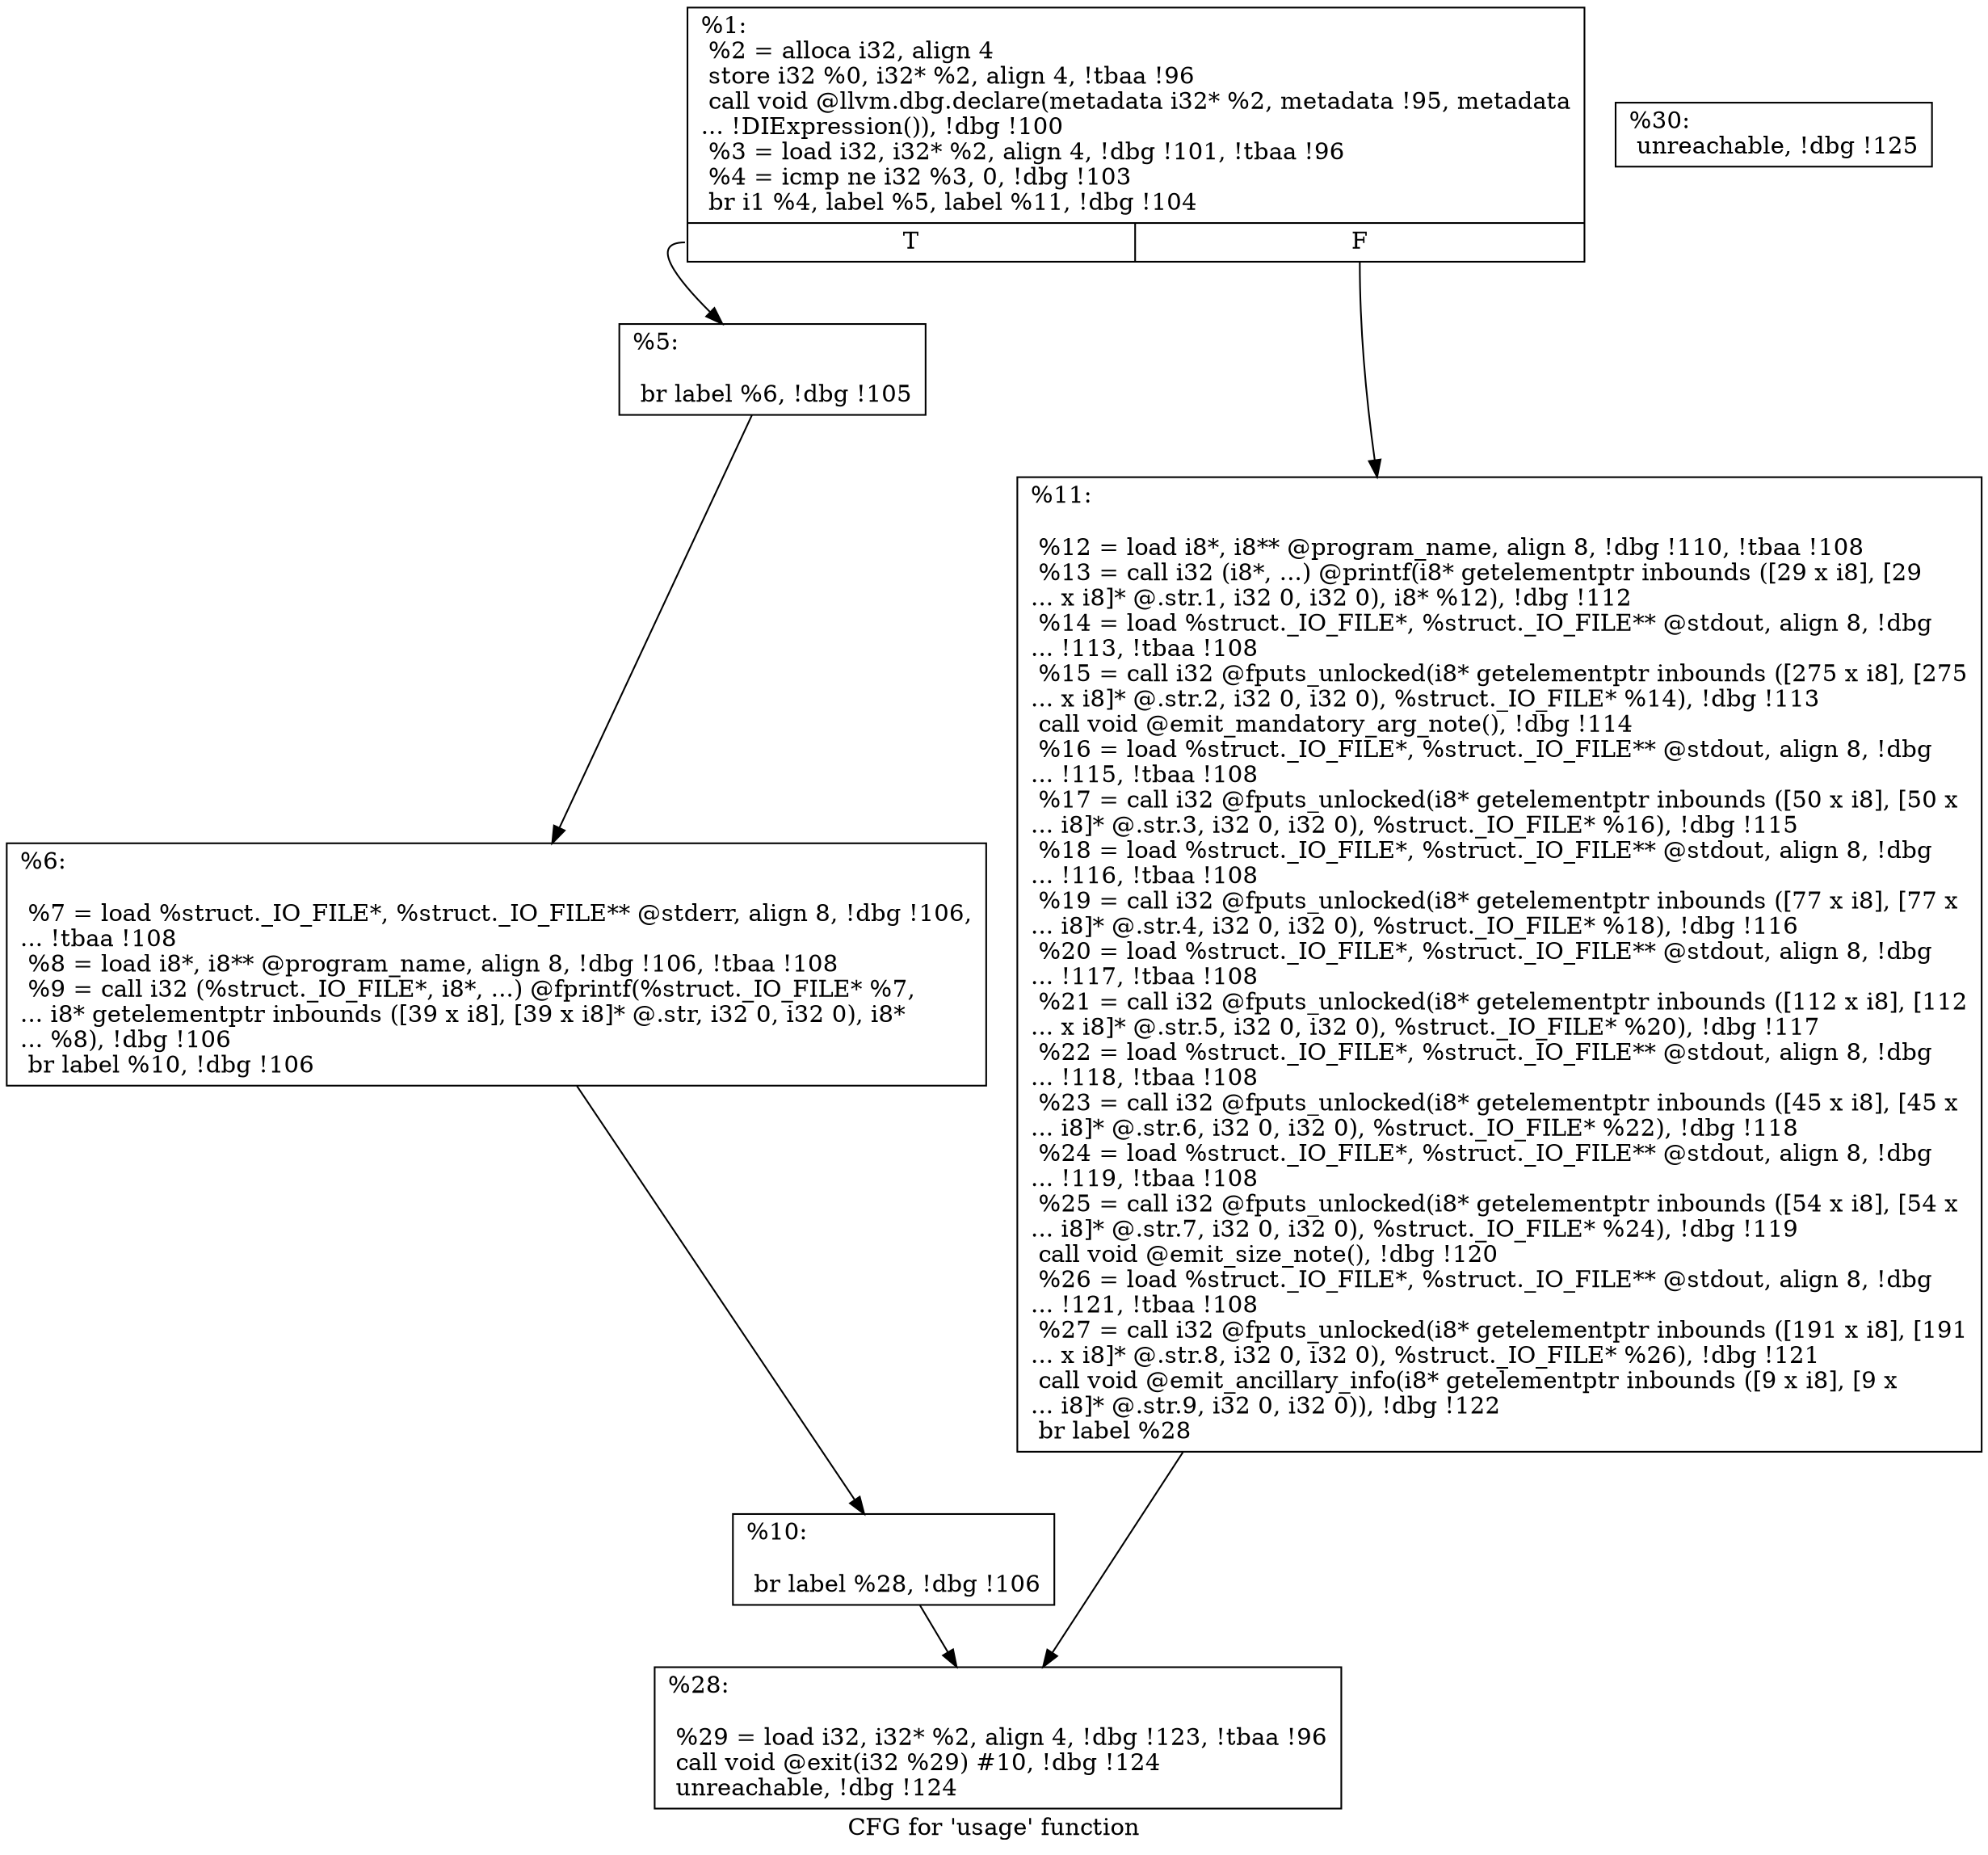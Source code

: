 digraph "CFG for 'usage' function" {
	label="CFG for 'usage' function";

	Node0x1a62870 [shape=record,label="{%1:\l  %2 = alloca i32, align 4\l  store i32 %0, i32* %2, align 4, !tbaa !96\l  call void @llvm.dbg.declare(metadata i32* %2, metadata !95, metadata\l... !DIExpression()), !dbg !100\l  %3 = load i32, i32* %2, align 4, !dbg !101, !tbaa !96\l  %4 = icmp ne i32 %3, 0, !dbg !103\l  br i1 %4, label %5, label %11, !dbg !104\l|{<s0>T|<s1>F}}"];
	Node0x1a62870:s0 -> Node0x1a74850;
	Node0x1a62870:s1 -> Node0x1a74940;
	Node0x1a74850 [shape=record,label="{%5:\l\l  br label %6, !dbg !105\l}"];
	Node0x1a74850 -> Node0x1a748a0;
	Node0x1a748a0 [shape=record,label="{%6:\l\l  %7 = load %struct._IO_FILE*, %struct._IO_FILE** @stderr, align 8, !dbg !106,\l... !tbaa !108\l  %8 = load i8*, i8** @program_name, align 8, !dbg !106, !tbaa !108\l  %9 = call i32 (%struct._IO_FILE*, i8*, ...) @fprintf(%struct._IO_FILE* %7,\l... i8* getelementptr inbounds ([39 x i8], [39 x i8]* @.str, i32 0, i32 0), i8*\l... %8), !dbg !106\l  br label %10, !dbg !106\l}"];
	Node0x1a748a0 -> Node0x1a748f0;
	Node0x1a748f0 [shape=record,label="{%10:\l\l  br label %28, !dbg !106\l}"];
	Node0x1a748f0 -> Node0x1a74990;
	Node0x1a74940 [shape=record,label="{%11:\l\l  %12 = load i8*, i8** @program_name, align 8, !dbg !110, !tbaa !108\l  %13 = call i32 (i8*, ...) @printf(i8* getelementptr inbounds ([29 x i8], [29\l... x i8]* @.str.1, i32 0, i32 0), i8* %12), !dbg !112\l  %14 = load %struct._IO_FILE*, %struct._IO_FILE** @stdout, align 8, !dbg\l... !113, !tbaa !108\l  %15 = call i32 @fputs_unlocked(i8* getelementptr inbounds ([275 x i8], [275\l... x i8]* @.str.2, i32 0, i32 0), %struct._IO_FILE* %14), !dbg !113\l  call void @emit_mandatory_arg_note(), !dbg !114\l  %16 = load %struct._IO_FILE*, %struct._IO_FILE** @stdout, align 8, !dbg\l... !115, !tbaa !108\l  %17 = call i32 @fputs_unlocked(i8* getelementptr inbounds ([50 x i8], [50 x\l... i8]* @.str.3, i32 0, i32 0), %struct._IO_FILE* %16), !dbg !115\l  %18 = load %struct._IO_FILE*, %struct._IO_FILE** @stdout, align 8, !dbg\l... !116, !tbaa !108\l  %19 = call i32 @fputs_unlocked(i8* getelementptr inbounds ([77 x i8], [77 x\l... i8]* @.str.4, i32 0, i32 0), %struct._IO_FILE* %18), !dbg !116\l  %20 = load %struct._IO_FILE*, %struct._IO_FILE** @stdout, align 8, !dbg\l... !117, !tbaa !108\l  %21 = call i32 @fputs_unlocked(i8* getelementptr inbounds ([112 x i8], [112\l... x i8]* @.str.5, i32 0, i32 0), %struct._IO_FILE* %20), !dbg !117\l  %22 = load %struct._IO_FILE*, %struct._IO_FILE** @stdout, align 8, !dbg\l... !118, !tbaa !108\l  %23 = call i32 @fputs_unlocked(i8* getelementptr inbounds ([45 x i8], [45 x\l... i8]* @.str.6, i32 0, i32 0), %struct._IO_FILE* %22), !dbg !118\l  %24 = load %struct._IO_FILE*, %struct._IO_FILE** @stdout, align 8, !dbg\l... !119, !tbaa !108\l  %25 = call i32 @fputs_unlocked(i8* getelementptr inbounds ([54 x i8], [54 x\l... i8]* @.str.7, i32 0, i32 0), %struct._IO_FILE* %24), !dbg !119\l  call void @emit_size_note(), !dbg !120\l  %26 = load %struct._IO_FILE*, %struct._IO_FILE** @stdout, align 8, !dbg\l... !121, !tbaa !108\l  %27 = call i32 @fputs_unlocked(i8* getelementptr inbounds ([191 x i8], [191\l... x i8]* @.str.8, i32 0, i32 0), %struct._IO_FILE* %26), !dbg !121\l  call void @emit_ancillary_info(i8* getelementptr inbounds ([9 x i8], [9 x\l... i8]* @.str.9, i32 0, i32 0)), !dbg !122\l  br label %28\l}"];
	Node0x1a74940 -> Node0x1a74990;
	Node0x1a74990 [shape=record,label="{%28:\l\l  %29 = load i32, i32* %2, align 4, !dbg !123, !tbaa !96\l  call void @exit(i32 %29) #10, !dbg !124\l  unreachable, !dbg !124\l}"];
	Node0x1a749e0 [shape=record,label="{%30:                                                  \l  unreachable, !dbg !125\l}"];
}
